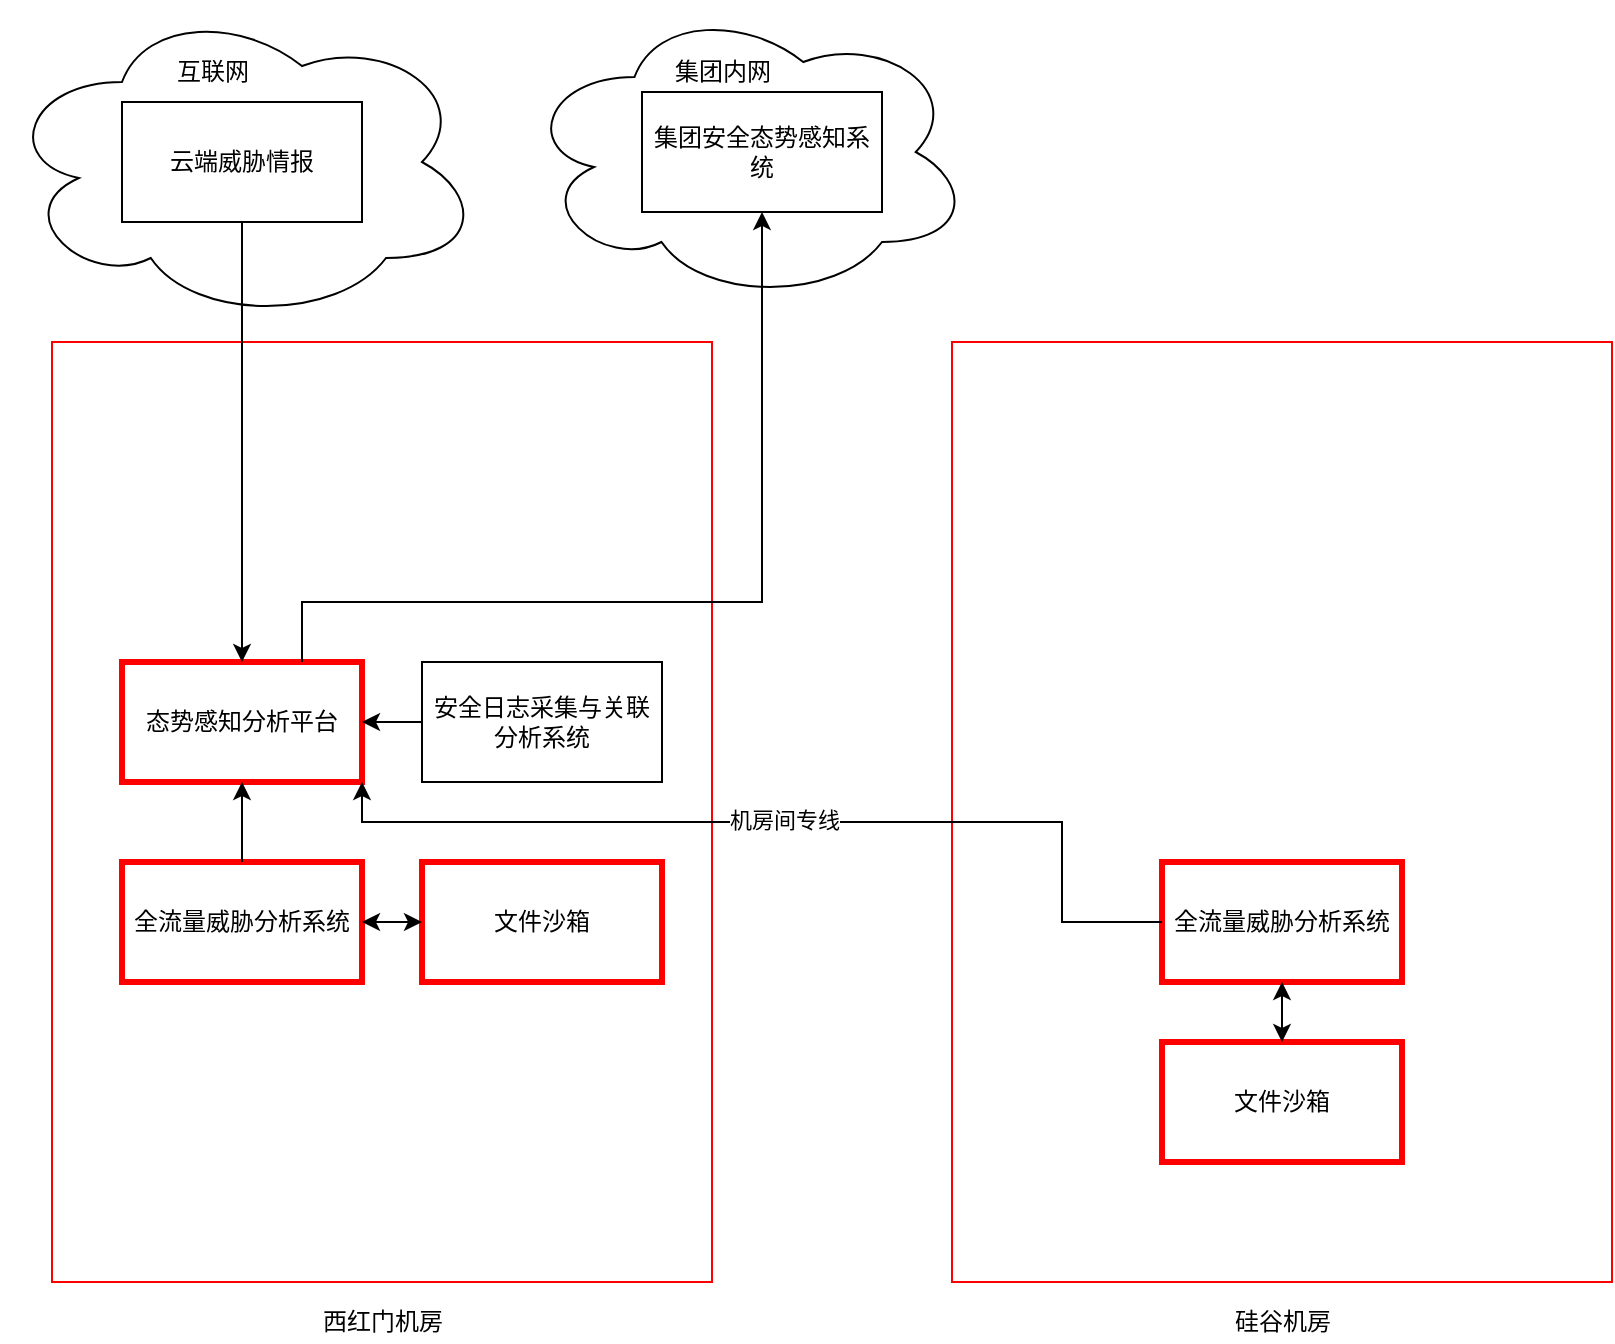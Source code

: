 <mxfile version="17.4.5" type="github">
  <diagram id="plsmVzeE8os-rJMNo7gj" name="Page-1">
    <mxGraphModel dx="1422" dy="794" grid="1" gridSize="10" guides="1" tooltips="1" connect="1" arrows="1" fold="1" page="1" pageScale="1" pageWidth="850" pageHeight="1100" math="0" shadow="0">
      <root>
        <mxCell id="0" />
        <mxCell id="1" parent="0" />
        <mxCell id="Q3qXGQH1NQk1IIvQyVhR-25" value="" style="ellipse;shape=cloud;whiteSpace=wrap;html=1;strokeColor=#000000;strokeWidth=1;" vertex="1" parent="1">
          <mxGeometry x="10" width="240" height="160" as="geometry" />
        </mxCell>
        <mxCell id="Q3qXGQH1NQk1IIvQyVhR-12" value="" style="rounded=0;whiteSpace=wrap;html=1;strokeColor=#FF0000;strokeWidth=1;" vertex="1" parent="1">
          <mxGeometry x="485" y="170" width="330" height="470" as="geometry" />
        </mxCell>
        <mxCell id="Q3qXGQH1NQk1IIvQyVhR-9" value="" style="rounded=0;whiteSpace=wrap;html=1;strokeColor=#FF0000;strokeWidth=1;" vertex="1" parent="1">
          <mxGeometry x="35" y="170" width="330" height="470" as="geometry" />
        </mxCell>
        <mxCell id="Q3qXGQH1NQk1IIvQyVhR-1" value="态势感知分析平台" style="rounded=0;whiteSpace=wrap;html=1;strokeColor=#FF0000;strokeWidth=3;" vertex="1" parent="1">
          <mxGeometry x="70" y="330" width="120" height="60" as="geometry" />
        </mxCell>
        <mxCell id="Q3qXGQH1NQk1IIvQyVhR-2" value="文件沙箱" style="rounded=0;whiteSpace=wrap;html=1;strokeColor=#FF0000;strokeWidth=3;" vertex="1" parent="1">
          <mxGeometry x="220" y="430" width="120" height="60" as="geometry" />
        </mxCell>
        <mxCell id="Q3qXGQH1NQk1IIvQyVhR-3" value="全流量威胁分析系统" style="rounded=0;whiteSpace=wrap;html=1;strokeColor=#FF0000;strokeWidth=3;" vertex="1" parent="1">
          <mxGeometry x="70" y="430" width="120" height="60" as="geometry" />
        </mxCell>
        <mxCell id="Q3qXGQH1NQk1IIvQyVhR-4" value="云端威胁情报" style="rounded=0;whiteSpace=wrap;html=1;strokeColor=#000000;strokeWidth=1;" vertex="1" parent="1">
          <mxGeometry x="70" y="50" width="120" height="60" as="geometry" />
        </mxCell>
        <mxCell id="Q3qXGQH1NQk1IIvQyVhR-5" value="文件沙箱" style="rounded=0;whiteSpace=wrap;html=1;strokeColor=#FF0000;strokeWidth=3;" vertex="1" parent="1">
          <mxGeometry x="590" y="520" width="120" height="60" as="geometry" />
        </mxCell>
        <mxCell id="Q3qXGQH1NQk1IIvQyVhR-6" value="全流量威胁分析系统" style="rounded=0;whiteSpace=wrap;html=1;strokeColor=#FF0000;strokeWidth=3;" vertex="1" parent="1">
          <mxGeometry x="590" y="430" width="120" height="60" as="geometry" />
        </mxCell>
        <mxCell id="Q3qXGQH1NQk1IIvQyVhR-10" value="西红门机房" style="text;html=1;align=center;verticalAlign=middle;resizable=0;points=[];autosize=1;strokeColor=none;fillColor=none;" vertex="1" parent="1">
          <mxGeometry x="160" y="650" width="80" height="20" as="geometry" />
        </mxCell>
        <mxCell id="Q3qXGQH1NQk1IIvQyVhR-11" value="硅谷机房" style="text;html=1;align=center;verticalAlign=middle;resizable=0;points=[];autosize=1;strokeColor=none;fillColor=none;" vertex="1" parent="1">
          <mxGeometry x="620" y="650" width="60" height="20" as="geometry" />
        </mxCell>
        <mxCell id="Q3qXGQH1NQk1IIvQyVhR-13" value="安全日志采集与关联分析系统" style="rounded=0;whiteSpace=wrap;html=1;strokeColor=#000000;strokeWidth=1;" vertex="1" parent="1">
          <mxGeometry x="220" y="330" width="120" height="60" as="geometry" />
        </mxCell>
        <mxCell id="Q3qXGQH1NQk1IIvQyVhR-14" value="" style="endArrow=classic;html=1;rounded=0;exitX=0;exitY=0.5;exitDx=0;exitDy=0;entryX=1;entryY=0.5;entryDx=0;entryDy=0;" edge="1" parent="1" source="Q3qXGQH1NQk1IIvQyVhR-13" target="Q3qXGQH1NQk1IIvQyVhR-1">
          <mxGeometry width="50" height="50" relative="1" as="geometry">
            <mxPoint x="400" y="420" as="sourcePoint" />
            <mxPoint x="450" y="370" as="targetPoint" />
          </mxGeometry>
        </mxCell>
        <mxCell id="Q3qXGQH1NQk1IIvQyVhR-16" value="" style="endArrow=classic;html=1;rounded=0;exitX=0.5;exitY=0;exitDx=0;exitDy=0;entryX=0.5;entryY=1;entryDx=0;entryDy=0;" edge="1" parent="1" source="Q3qXGQH1NQk1IIvQyVhR-3" target="Q3qXGQH1NQk1IIvQyVhR-1">
          <mxGeometry width="50" height="50" relative="1" as="geometry">
            <mxPoint x="400" y="420" as="sourcePoint" />
            <mxPoint x="450" y="370" as="targetPoint" />
          </mxGeometry>
        </mxCell>
        <mxCell id="Q3qXGQH1NQk1IIvQyVhR-18" value="" style="endArrow=classic;startArrow=classic;html=1;rounded=0;exitX=1;exitY=0.5;exitDx=0;exitDy=0;entryX=0;entryY=0.5;entryDx=0;entryDy=0;" edge="1" parent="1" source="Q3qXGQH1NQk1IIvQyVhR-3" target="Q3qXGQH1NQk1IIvQyVhR-2">
          <mxGeometry width="50" height="50" relative="1" as="geometry">
            <mxPoint x="400" y="420" as="sourcePoint" />
            <mxPoint x="450" y="370" as="targetPoint" />
          </mxGeometry>
        </mxCell>
        <mxCell id="Q3qXGQH1NQk1IIvQyVhR-19" value="" style="endArrow=classic;startArrow=classic;html=1;rounded=0;exitX=0.5;exitY=0;exitDx=0;exitDy=0;entryX=0.5;entryY=1;entryDx=0;entryDy=0;" edge="1" parent="1" source="Q3qXGQH1NQk1IIvQyVhR-5" target="Q3qXGQH1NQk1IIvQyVhR-6">
          <mxGeometry width="50" height="50" relative="1" as="geometry">
            <mxPoint x="400" y="420" as="sourcePoint" />
            <mxPoint x="450" y="370" as="targetPoint" />
          </mxGeometry>
        </mxCell>
        <mxCell id="Q3qXGQH1NQk1IIvQyVhR-23" value="" style="endArrow=classic;html=1;rounded=0;exitX=0;exitY=0.5;exitDx=0;exitDy=0;entryX=1;entryY=1;entryDx=0;entryDy=0;" edge="1" parent="1" source="Q3qXGQH1NQk1IIvQyVhR-6" target="Q3qXGQH1NQk1IIvQyVhR-1">
          <mxGeometry width="50" height="50" relative="1" as="geometry">
            <mxPoint x="400" y="420" as="sourcePoint" />
            <mxPoint x="450" y="370" as="targetPoint" />
            <Array as="points">
              <mxPoint x="540" y="460" />
              <mxPoint x="540" y="410" />
              <mxPoint x="190" y="410" />
            </Array>
          </mxGeometry>
        </mxCell>
        <mxCell id="Q3qXGQH1NQk1IIvQyVhR-30" value="机房间专线" style="edgeLabel;html=1;align=center;verticalAlign=middle;resizable=0;points=[];" vertex="1" connectable="0" parent="Q3qXGQH1NQk1IIvQyVhR-23">
          <mxGeometry x="0.017" y="-1" relative="1" as="geometry">
            <mxPoint as="offset" />
          </mxGeometry>
        </mxCell>
        <mxCell id="Q3qXGQH1NQk1IIvQyVhR-24" value="" style="endArrow=classic;html=1;rounded=0;exitX=0.5;exitY=1;exitDx=0;exitDy=0;entryX=0.5;entryY=0;entryDx=0;entryDy=0;" edge="1" parent="1" source="Q3qXGQH1NQk1IIvQyVhR-4" target="Q3qXGQH1NQk1IIvQyVhR-1">
          <mxGeometry width="50" height="50" relative="1" as="geometry">
            <mxPoint x="400" y="420" as="sourcePoint" />
            <mxPoint x="450" y="370" as="targetPoint" />
          </mxGeometry>
        </mxCell>
        <mxCell id="Q3qXGQH1NQk1IIvQyVhR-26" value="" style="ellipse;shape=cloud;whiteSpace=wrap;html=1;strokeColor=#000000;strokeWidth=1;" vertex="1" parent="1">
          <mxGeometry x="270" width="225" height="150" as="geometry" />
        </mxCell>
        <mxCell id="Q3qXGQH1NQk1IIvQyVhR-27" value="互联网" style="text;html=1;align=center;verticalAlign=middle;resizable=0;points=[];autosize=1;strokeColor=none;fillColor=none;" vertex="1" parent="1">
          <mxGeometry x="90" y="25" width="50" height="20" as="geometry" />
        </mxCell>
        <mxCell id="Q3qXGQH1NQk1IIvQyVhR-28" value="集团内网" style="text;html=1;align=center;verticalAlign=middle;resizable=0;points=[];autosize=1;strokeColor=none;fillColor=none;" vertex="1" parent="1">
          <mxGeometry x="340" y="25" width="60" height="20" as="geometry" />
        </mxCell>
        <mxCell id="Q3qXGQH1NQk1IIvQyVhR-29" value="集团安全态势感知系统" style="rounded=0;whiteSpace=wrap;html=1;strokeColor=#000000;strokeWidth=1;" vertex="1" parent="1">
          <mxGeometry x="330" y="45" width="120" height="60" as="geometry" />
        </mxCell>
        <mxCell id="Q3qXGQH1NQk1IIvQyVhR-31" value="" style="endArrow=classic;html=1;rounded=0;exitX=0.75;exitY=0;exitDx=0;exitDy=0;entryX=0.5;entryY=1;entryDx=0;entryDy=0;" edge="1" parent="1" source="Q3qXGQH1NQk1IIvQyVhR-1" target="Q3qXGQH1NQk1IIvQyVhR-29">
          <mxGeometry width="50" height="50" relative="1" as="geometry">
            <mxPoint x="400" y="410" as="sourcePoint" />
            <mxPoint x="450" y="360" as="targetPoint" />
            <Array as="points">
              <mxPoint x="160" y="300" />
              <mxPoint x="390" y="300" />
            </Array>
          </mxGeometry>
        </mxCell>
      </root>
    </mxGraphModel>
  </diagram>
</mxfile>
